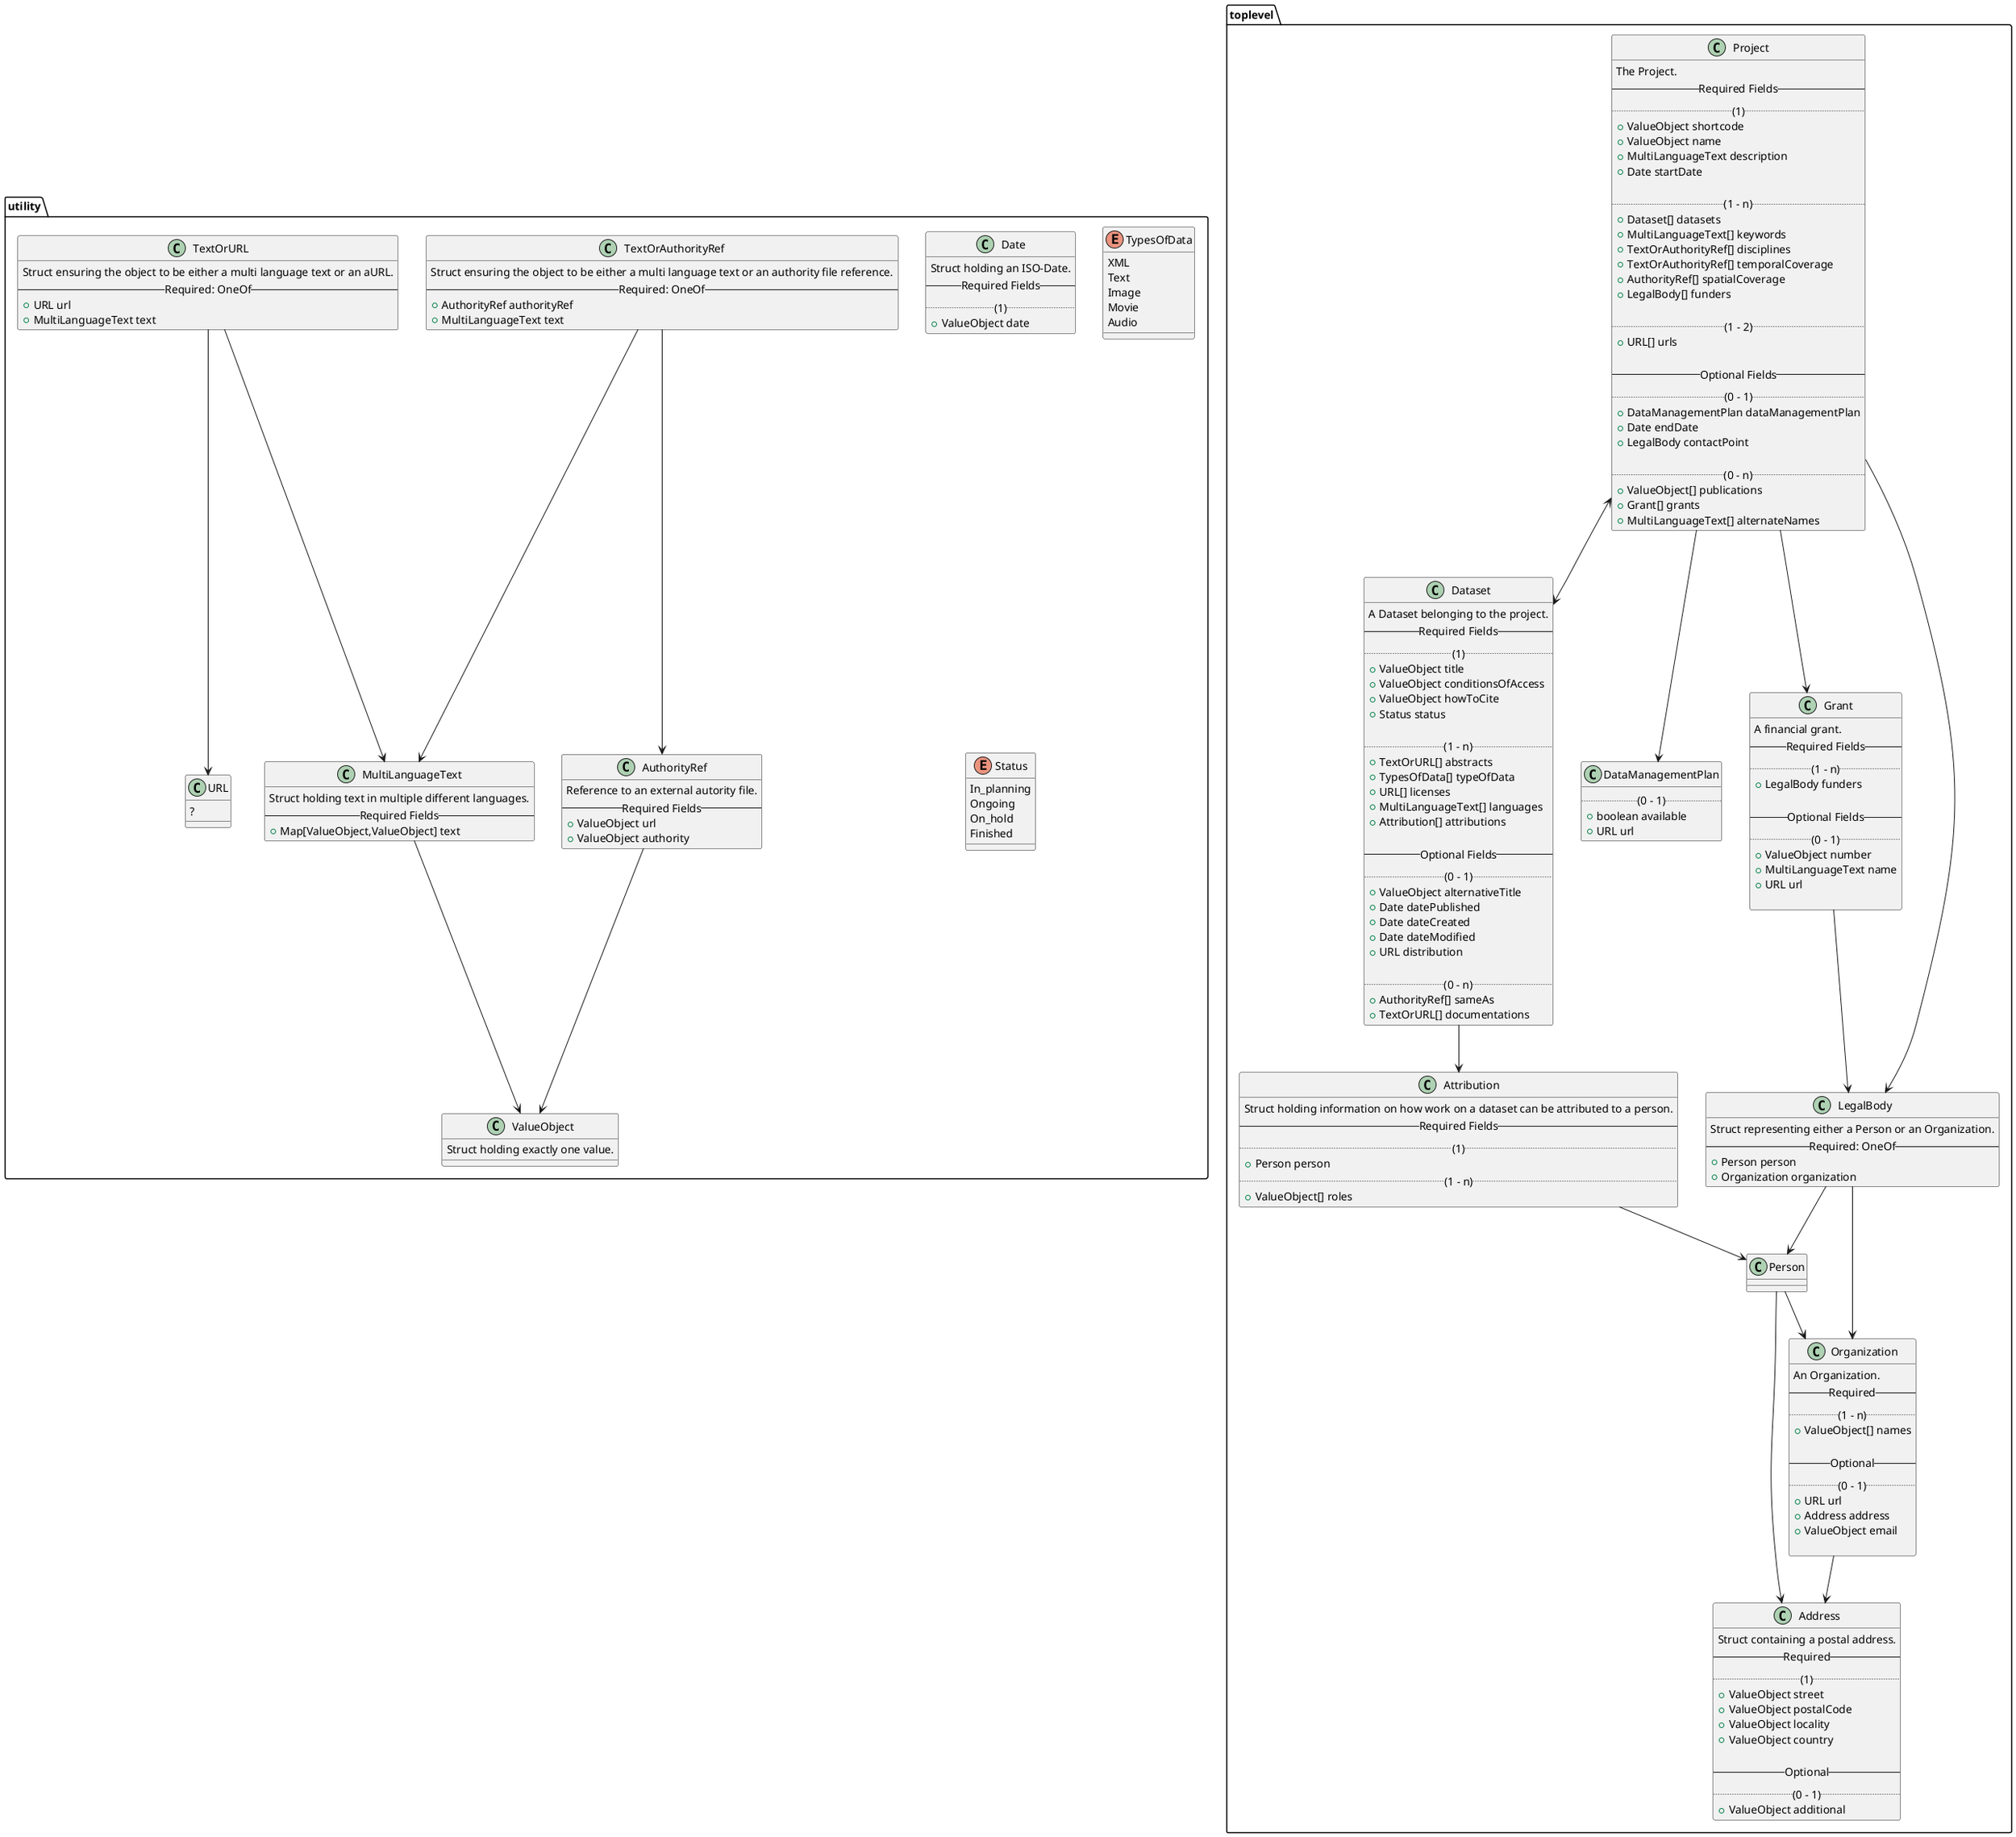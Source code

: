 @startuml Domain Entities
package toplevel {
  ' TODO: add ID and type to each toplevel class

  class Project {
    ' TODO: does project need a "how to cite" too?
    The Project.
    -- Required Fields --
    .. (1) ..
    +ValueObject shortcode
    +ValueObject name
    +MultiLanguageText description
    +Date startDate

    .. (1 - n) ..
    +Dataset[] datasets
    +MultiLanguageText[] keywords
    +TextOrAuthorityRef[] disciplines
    +TextOrAuthorityRef[] temporalCoverage
    +AuthorityRef[] spatialCoverage
    +LegalBody[] funders

    .. (1 - 2) ..
    +URL[] urls
    ' TODO: do we want URL?

    -- Optional Fields --
    .. (0 - 1) ..
    +DataManagementPlan dataManagementPlan
    +Date endDate
    +LegalBody contactPoint

    .. (0 - n) ..
    +ValueObject[] publications
    +Grant[] grants
    +MultiLanguageText[] alternateNames
  }

  class Dataset {
    A Dataset belonging to the project.
    ' TODO
    -- Required Fields --
    .. (1) ..
    +ValueObject title
    +ValueObject conditionsOfAccess
    ' TODO: rename to accessConditions?
    +ValueObject howToCite
    +Status status

    .. (1 - n) ..
    +TextOrURL[] abstracts
    +TypesOfData[] typeOfData
    +URL[] licenses
    +MultiLanguageText[] languages
    +Attribution[] attributions

    -- Optional Fields --
    .. (0 - 1) ..
    +ValueObject alternativeTitle
    +Date datePublished
    +Date dateCreated
    +Date dateModified
    +URL distribution
    'TODO: do we need distribution?

    .. (0 - n) ..
    +AuthorityRef[] sameAs
    +TextOrURL[] documentations
  }

  class DataManagementPlan {
    .. (0 - 1) ..
    +boolean available
    +URL url
    ' TODO: do we want URL?
  }

  class Grant {
    A financial grant.
    -- Required Fields --
    .. (1 - n) ..
    +LegalBody funders

    -- Optional Fields --
    .. (0 - 1) ..
    +ValueObject number
    +MultiLanguageText name
    +URL url
    ' TODO: do we want URL?

  }

  class LegalBody {
    Struct representing either a Person or an Organization.
    -- Required: OneOf --
    +Person person
    +Organization organization
  }

  class Person {
    ' TODO
  }

  class Organization {
    An Organization.
    -- Required --
    .. (1 - n) ..
    + ValueObject[] names
    ' TODO: Or would that be Multilanguage?

    -- Optional --
    .. (0 - 1) ..
    +URL url
    ' TODO: do we want URL?
    +Address address
    +ValueObject email

  }

  class Address {
    Struct containing a postal address.
    -- Required --
    .. (1) ..
    +ValueObject street
    +ValueObject postalCode
    +ValueObject locality
    +ValueObject country

    -- Optional --
    .. (0 - 1) ..
    +ValueObject additional
    ' TODO: does that make sense like this?
  }

  class Attribution {
    Struct holding information on how work on a dataset can be attributed to a person.
    -- Required Fields --
    .. (1) ..
    +Person person
    .. (1 - n) ..
    +ValueObject[] roles
  }
  

}

package utility {

  class TextOrAuthorityRef {
    ' TODO: find better name
    Struct ensuring the object to be either a multi language text or an authority file reference.
    -- Required: OneOf --
    +AuthorityRef authorityRef
    +MultiLanguageText text
  }

  class TextOrURL {
    ' TODO: find better name
    Struct ensuring the object to be either a multi language text or an aURL.
    -- Required: OneOf --
    +URL url
    +MultiLanguageText text
  }

  class AuthorityRef {
    Reference to an external autority file.
    -- Required Fields --
    +ValueObject url
    ' TODO: would that be an URL?
    +ValueObject authority
  }

  class MultiLanguageText {
    Struct holding text in multiple different languages.
    -- Required Fields --
    +Map[ValueObject,ValueObject] text
  }

  class ValueObject {
    Struct holding exactly one value.
  }

  class URL {
    ' TODO: how do we handle this?
    ?
  }

  class Date {
    Struct holding an ISO-Date.
    -- Required Fields --
    .. (1) ..
    +ValueObject date
  }
  

  enum TypesOfData {
    XML
    Text
    Image
    Movie
    'TODO: should be "video"!
    Audio
  }

  enum Status {
    In_planning
    Ongoing
    On_hold
    Finished
  }

}


Project <--> Dataset
Project --> DataManagementPlan
Project --> Grant
Project --> LegalBody
Dataset --> Attribution
Attribution --> Person
Grant --> LegalBody
LegalBody --> Person
LegalBody --> Organization
Person --> Organization
Person --> Address
Organization --> Address
TextOrAuthorityRef --> MultiLanguageText
TextOrAuthorityRef --> AuthorityRef
TextOrURL --> URL
TextOrURL --> MultiLanguageText
AuthorityRef --> ValueObject
MultiLanguageText --> ValueObject

@enduml

